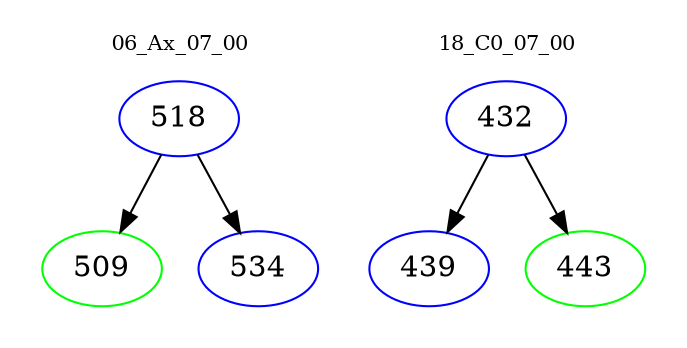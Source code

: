 digraph{
subgraph cluster_0 {
color = white
label = "06_Ax_07_00";
fontsize=10;
T0_518 [label="518", color="blue"]
T0_518 -> T0_509 [color="black"]
T0_509 [label="509", color="green"]
T0_518 -> T0_534 [color="black"]
T0_534 [label="534", color="blue"]
}
subgraph cluster_1 {
color = white
label = "18_C0_07_00";
fontsize=10;
T1_432 [label="432", color="blue"]
T1_432 -> T1_439 [color="black"]
T1_439 [label="439", color="blue"]
T1_432 -> T1_443 [color="black"]
T1_443 [label="443", color="green"]
}
}

